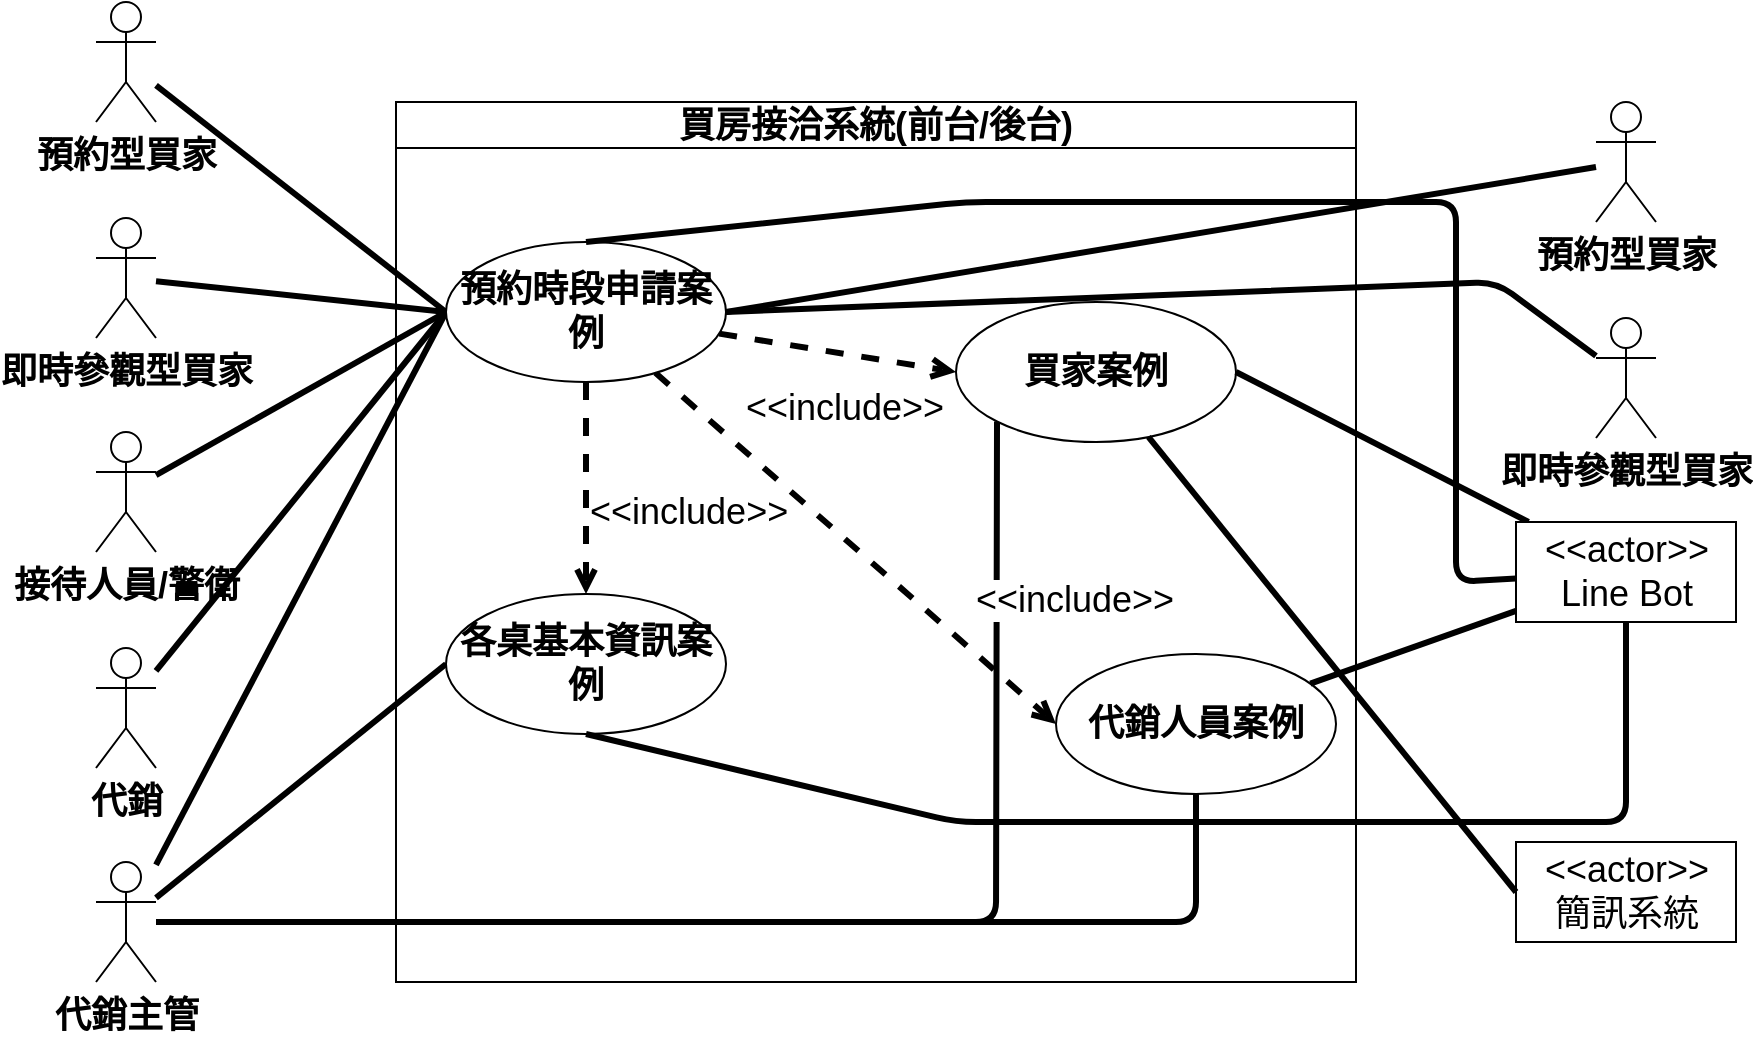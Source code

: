 <mxfile>
    <diagram id="ASTWp4ZXTidoFe2xOwB_" name="1b">
        <mxGraphModel dx="1007" dy="688" grid="1" gridSize="10" guides="1" tooltips="1" connect="1" arrows="1" fold="1" page="1" pageScale="1" pageWidth="1169" pageHeight="827" math="0" shadow="0">
            <root>
                <mxCell id="0"/>
                <mxCell id="1" parent="0"/>
                <mxCell id="R66rDqUyfR669g0r_bH6-25" style="edgeStyle=none;html=1;entryX=0;entryY=1;entryDx=0;entryDy=0;strokeWidth=3;fontSize=18;endArrow=none;endFill=0;" parent="1" source="R66rDqUyfR669g0r_bH6-11" target="R66rDqUyfR669g0r_bH6-1" edge="1">
                    <mxGeometry relative="1" as="geometry">
                        <Array as="points">
                            <mxPoint x="510" y="500"/>
                        </Array>
                    </mxGeometry>
                </mxCell>
                <mxCell id="R66rDqUyfR669g0r_bH6-16" style="edgeStyle=none;html=1;entryX=0;entryY=0.5;entryDx=0;entryDy=0;fontSize=18;endArrow=none;endFill=0;strokeWidth=3;" parent="1" source="R66rDqUyfR669g0r_bH6-7" target="R66rDqUyfR669g0r_bH6-14" edge="1">
                    <mxGeometry relative="1" as="geometry"/>
                </mxCell>
                <mxCell id="R66rDqUyfR669g0r_bH6-7" value="預約型買家" style="shape=umlActor;verticalLabelPosition=bottom;verticalAlign=top;html=1;fontSize=18;flipV=0;fontStyle=1" parent="1" vertex="1">
                    <mxGeometry x="60" y="40" width="30" height="60" as="geometry"/>
                </mxCell>
                <mxCell id="R66rDqUyfR669g0r_bH6-18" style="edgeStyle=none;html=1;entryX=0;entryY=0.5;entryDx=0;entryDy=0;strokeWidth=3;fontSize=18;endArrow=none;endFill=0;" parent="1" source="R66rDqUyfR669g0r_bH6-8" target="R66rDqUyfR669g0r_bH6-14" edge="1">
                    <mxGeometry relative="1" as="geometry"/>
                </mxCell>
                <mxCell id="R66rDqUyfR669g0r_bH6-8" value="即時參觀型買家&lt;br&gt;" style="shape=umlActor;verticalLabelPosition=bottom;verticalAlign=top;html=1;fontSize=18;flipV=0;fontStyle=1" parent="1" vertex="1">
                    <mxGeometry x="60" y="148" width="30" height="60" as="geometry"/>
                </mxCell>
                <mxCell id="R66rDqUyfR669g0r_bH6-19" style="edgeStyle=none;html=1;entryX=0;entryY=0.5;entryDx=0;entryDy=0;strokeWidth=3;fontSize=18;endArrow=none;endFill=0;" parent="1" source="R66rDqUyfR669g0r_bH6-9" target="R66rDqUyfR669g0r_bH6-14" edge="1">
                    <mxGeometry relative="1" as="geometry"/>
                </mxCell>
                <mxCell id="R66rDqUyfR669g0r_bH6-9" value="接待人員/警衛" style="shape=umlActor;verticalLabelPosition=bottom;verticalAlign=top;html=1;fontSize=18;flipV=0;fontStyle=1" parent="1" vertex="1">
                    <mxGeometry x="60" y="255" width="30" height="60" as="geometry"/>
                </mxCell>
                <mxCell id="R66rDqUyfR669g0r_bH6-20" style="edgeStyle=none;html=1;entryX=0;entryY=0.5;entryDx=0;entryDy=0;strokeWidth=3;fontSize=18;endArrow=none;endFill=0;" parent="1" source="R66rDqUyfR669g0r_bH6-10" target="R66rDqUyfR669g0r_bH6-14" edge="1">
                    <mxGeometry relative="1" as="geometry"/>
                </mxCell>
                <mxCell id="R66rDqUyfR669g0r_bH6-10" value="代銷" style="shape=umlActor;verticalLabelPosition=bottom;verticalAlign=top;html=1;fontSize=18;flipV=0;fontStyle=1" parent="1" vertex="1">
                    <mxGeometry x="60" y="363" width="30" height="60" as="geometry"/>
                </mxCell>
                <mxCell id="R66rDqUyfR669g0r_bH6-21" style="edgeStyle=none;html=1;entryX=0;entryY=0.5;entryDx=0;entryDy=0;strokeWidth=3;fontSize=18;endArrow=none;endFill=0;" parent="1" source="R66rDqUyfR669g0r_bH6-11" target="R66rDqUyfR669g0r_bH6-14" edge="1">
                    <mxGeometry relative="1" as="geometry"/>
                </mxCell>
                <mxCell id="R66rDqUyfR669g0r_bH6-23" style="edgeStyle=none;html=1;entryX=0;entryY=0.5;entryDx=0;entryDy=0;strokeWidth=3;fontSize=18;endArrow=none;endFill=0;" parent="1" source="R66rDqUyfR669g0r_bH6-11" target="R66rDqUyfR669g0r_bH6-13" edge="1">
                    <mxGeometry relative="1" as="geometry"/>
                </mxCell>
                <mxCell id="R66rDqUyfR669g0r_bH6-24" style="edgeStyle=none;html=1;entryX=0.5;entryY=1;entryDx=0;entryDy=0;strokeWidth=3;fontSize=18;endArrow=none;endFill=0;" parent="1" source="R66rDqUyfR669g0r_bH6-11" target="R66rDqUyfR669g0r_bH6-3" edge="1">
                    <mxGeometry relative="1" as="geometry">
                        <Array as="points">
                            <mxPoint x="610" y="500"/>
                        </Array>
                    </mxGeometry>
                </mxCell>
                <mxCell id="R66rDqUyfR669g0r_bH6-11" value="代銷主管" style="shape=umlActor;verticalLabelPosition=bottom;verticalAlign=top;html=1;fontSize=18;flipV=0;fontStyle=1" parent="1" vertex="1">
                    <mxGeometry x="60" y="470" width="30" height="60" as="geometry"/>
                </mxCell>
                <mxCell id="R66rDqUyfR669g0r_bH6-12" value="買房接洽系統(前台/後台)" style="swimlane;whiteSpace=wrap;html=1;fontSize=18;" parent="1" vertex="1">
                    <mxGeometry x="210" y="90" width="480" height="440" as="geometry"/>
                </mxCell>
                <mxCell id="R66rDqUyfR669g0r_bH6-13" value="&lt;font style=&quot;font-size: 18px;&quot;&gt;&lt;b&gt;各桌基本資訊案例&lt;/b&gt;&lt;/font&gt;" style="ellipse;whiteSpace=wrap;html=1;" parent="R66rDqUyfR669g0r_bH6-12" vertex="1">
                    <mxGeometry x="25" y="246" width="140" height="70" as="geometry"/>
                </mxCell>
                <mxCell id="R66rDqUyfR669g0r_bH6-3" value="&lt;font style=&quot;font-size: 18px;&quot;&gt;&lt;b&gt;代銷人員案例&lt;/b&gt;&lt;/font&gt;" style="ellipse;whiteSpace=wrap;html=1;" parent="R66rDqUyfR669g0r_bH6-12" vertex="1">
                    <mxGeometry x="330" y="276" width="140" height="70" as="geometry"/>
                </mxCell>
                <mxCell id="R66rDqUyfR669g0r_bH6-1" value="&lt;font style=&quot;font-size: 18px;&quot;&gt;&lt;b&gt;買家案例&lt;/b&gt;&lt;/font&gt;" style="ellipse;whiteSpace=wrap;html=1;" parent="R66rDqUyfR669g0r_bH6-12" vertex="1">
                    <mxGeometry x="280" y="100" width="140" height="70" as="geometry"/>
                </mxCell>
                <mxCell id="R66rDqUyfR669g0r_bH6-32" style="edgeStyle=none;html=1;entryX=0.5;entryY=0;entryDx=0;entryDy=0;strokeWidth=3;fontSize=18;endArrow=open;endFill=0;dashed=1;" parent="R66rDqUyfR669g0r_bH6-12" source="R66rDqUyfR669g0r_bH6-14" target="R66rDqUyfR669g0r_bH6-13" edge="1">
                    <mxGeometry relative="1" as="geometry"/>
                </mxCell>
                <mxCell id="R66rDqUyfR669g0r_bH6-33" value="&amp;lt;&amp;lt;include&amp;gt;&amp;gt;" style="edgeLabel;html=1;align=left;verticalAlign=middle;resizable=0;points=[];fontSize=18;" parent="R66rDqUyfR669g0r_bH6-32" vertex="1" connectable="0">
                    <mxGeometry x="-0.442" y="-1" relative="1" as="geometry">
                        <mxPoint x="1" y="35" as="offset"/>
                    </mxGeometry>
                </mxCell>
                <mxCell id="R66rDqUyfR669g0r_bH6-34" style="edgeStyle=none;html=1;entryX=0;entryY=0.5;entryDx=0;entryDy=0;dashed=1;strokeWidth=3;fontSize=18;endArrow=open;endFill=0;verticalAlign=top;" parent="R66rDqUyfR669g0r_bH6-12" source="R66rDqUyfR669g0r_bH6-14" target="R66rDqUyfR669g0r_bH6-1" edge="1">
                    <mxGeometry relative="1" as="geometry"/>
                </mxCell>
                <mxCell id="R66rDqUyfR669g0r_bH6-35" value="&amp;lt;&amp;lt;include&amp;gt;&amp;gt;" style="edgeLabel;html=1;align=center;verticalAlign=top;resizable=0;points=[];fontSize=18;" parent="R66rDqUyfR669g0r_bH6-34" vertex="1" connectable="0">
                    <mxGeometry x="0.35" relative="1" as="geometry">
                        <mxPoint x="-18" y="7" as="offset"/>
                    </mxGeometry>
                </mxCell>
                <mxCell id="R66rDqUyfR669g0r_bH6-36" style="edgeStyle=none;html=1;entryX=0;entryY=0.5;entryDx=0;entryDy=0;dashed=1;strokeWidth=3;fontSize=18;endArrow=open;endFill=0;" parent="R66rDqUyfR669g0r_bH6-12" source="R66rDqUyfR669g0r_bH6-14" target="R66rDqUyfR669g0r_bH6-3" edge="1">
                    <mxGeometry relative="1" as="geometry"/>
                </mxCell>
                <mxCell id="R66rDqUyfR669g0r_bH6-37" value="&amp;lt;&amp;lt;include&amp;gt;&amp;gt;" style="edgeLabel;html=1;align=center;verticalAlign=middle;resizable=0;points=[];fontSize=18;" parent="R66rDqUyfR669g0r_bH6-36" vertex="1" connectable="0">
                    <mxGeometry x="0.627" y="-1" relative="1" as="geometry">
                        <mxPoint x="47" y="-30" as="offset"/>
                    </mxGeometry>
                </mxCell>
                <mxCell id="R66rDqUyfR669g0r_bH6-14" value="&lt;font style=&quot;font-size: 18px;&quot;&gt;&lt;b&gt;預約時段申請案例&lt;/b&gt;&lt;/font&gt;" style="ellipse;whiteSpace=wrap;html=1;" parent="R66rDqUyfR669g0r_bH6-12" vertex="1">
                    <mxGeometry x="25" y="70" width="140" height="70" as="geometry"/>
                </mxCell>
                <mxCell id="R66rDqUyfR669g0r_bH6-26" style="edgeStyle=none;html=1;entryX=1;entryY=0.5;entryDx=0;entryDy=0;strokeWidth=3;fontSize=18;endArrow=none;endFill=0;" parent="1" source="R66rDqUyfR669g0r_bH6-15" target="R66rDqUyfR669g0r_bH6-1" edge="1">
                    <mxGeometry relative="1" as="geometry"/>
                </mxCell>
                <mxCell id="R66rDqUyfR669g0r_bH6-38" style="edgeStyle=none;html=1;strokeWidth=3;fontSize=18;endArrow=none;endFill=0;" parent="1" source="R66rDqUyfR669g0r_bH6-15" target="R66rDqUyfR669g0r_bH6-3" edge="1">
                    <mxGeometry relative="1" as="geometry"/>
                </mxCell>
                <mxCell id="R66rDqUyfR669g0r_bH6-39" style="edgeStyle=none;html=1;entryX=0.5;entryY=1;entryDx=0;entryDy=0;strokeWidth=3;fontSize=18;endArrow=none;endFill=0;" parent="1" source="R66rDqUyfR669g0r_bH6-15" target="R66rDqUyfR669g0r_bH6-13" edge="1">
                    <mxGeometry relative="1" as="geometry">
                        <Array as="points">
                            <mxPoint x="825" y="450"/>
                            <mxPoint x="490" y="450"/>
                        </Array>
                    </mxGeometry>
                </mxCell>
                <mxCell id="R66rDqUyfR669g0r_bH6-40" style="edgeStyle=none;html=1;entryX=0.5;entryY=0;entryDx=0;entryDy=0;strokeWidth=3;fontSize=18;endArrow=none;endFill=0;" parent="1" source="R66rDqUyfR669g0r_bH6-15" target="R66rDqUyfR669g0r_bH6-14" edge="1">
                    <mxGeometry relative="1" as="geometry">
                        <Array as="points">
                            <mxPoint x="740" y="330"/>
                            <mxPoint x="740" y="140"/>
                            <mxPoint x="495" y="140"/>
                        </Array>
                    </mxGeometry>
                </mxCell>
                <mxCell id="R66rDqUyfR669g0r_bH6-15" value="&amp;lt;&amp;lt;actor&amp;gt;&amp;gt;&lt;br&gt;Line Bot" style="html=1;fontSize=18;" parent="1" vertex="1">
                    <mxGeometry x="770" y="300" width="110" height="50" as="geometry"/>
                </mxCell>
                <mxCell id="R66rDqUyfR669g0r_bH6-30" style="edgeStyle=none;html=1;entryX=1;entryY=0.5;entryDx=0;entryDy=0;strokeWidth=3;fontSize=18;endArrow=none;endFill=0;" parent="1" source="R66rDqUyfR669g0r_bH6-27" target="R66rDqUyfR669g0r_bH6-14" edge="1">
                    <mxGeometry relative="1" as="geometry"/>
                </mxCell>
                <mxCell id="R66rDqUyfR669g0r_bH6-27" value="預約型買家" style="shape=umlActor;verticalLabelPosition=bottom;verticalAlign=top;html=1;fontSize=18;flipV=0;fontStyle=1" parent="1" vertex="1">
                    <mxGeometry x="810" y="90" width="30" height="60" as="geometry"/>
                </mxCell>
                <mxCell id="R66rDqUyfR669g0r_bH6-31" style="edgeStyle=none;html=1;entryX=1;entryY=0.5;entryDx=0;entryDy=0;strokeWidth=3;fontSize=18;endArrow=none;endFill=0;" parent="1" source="R66rDqUyfR669g0r_bH6-28" target="R66rDqUyfR669g0r_bH6-14" edge="1">
                    <mxGeometry relative="1" as="geometry">
                        <Array as="points">
                            <mxPoint x="760" y="180"/>
                        </Array>
                    </mxGeometry>
                </mxCell>
                <mxCell id="R66rDqUyfR669g0r_bH6-28" value="即時參觀型買家&lt;br&gt;" style="shape=umlActor;verticalLabelPosition=bottom;verticalAlign=top;html=1;fontSize=18;flipV=0;fontStyle=1" parent="1" vertex="1">
                    <mxGeometry x="810" y="198" width="30" height="60" as="geometry"/>
                </mxCell>
                <mxCell id="2UTfT7bVcfi4K8Fa3xoa-1" value="&amp;lt;&amp;lt;actor&amp;gt;&amp;gt;&lt;br&gt;簡訊系統" style="html=1;fontSize=18;" vertex="1" parent="1">
                    <mxGeometry x="770" y="460" width="110" height="50" as="geometry"/>
                </mxCell>
                <mxCell id="2UTfT7bVcfi4K8Fa3xoa-2" style="edgeStyle=none;html=1;entryX=0;entryY=0.5;entryDx=0;entryDy=0;strokeWidth=3;fontSize=18;startArrow=none;startFill=0;endArrow=none;endFill=0;" edge="1" parent="1" source="R66rDqUyfR669g0r_bH6-1" target="2UTfT7bVcfi4K8Fa3xoa-1">
                    <mxGeometry relative="1" as="geometry"/>
                </mxCell>
            </root>
        </mxGraphModel>
    </diagram>
    <diagram id="YaGuhc5X2_iro5u3-gBy" name="1c">
        <mxGraphModel dx="1007" dy="688" grid="1" gridSize="10" guides="1" tooltips="1" connect="1" arrows="1" fold="1" page="1" pageScale="1" pageWidth="1169" pageHeight="827" math="0" shadow="0">
            <root>
                <mxCell id="0"/>
                <mxCell id="1" parent="0"/>
                <mxCell id="duOttw3eZM78fwS1EHmA-1" style="edgeStyle=none;html=1;entryX=0.5;entryY=0;entryDx=0;entryDy=0;strokeWidth=4;fontSize=18;startArrow=none;startFill=0;endArrow=openThin;endFill=0;" edge="1" parent="1" source="duOttw3eZM78fwS1EHmA-2" target="duOttw3eZM78fwS1EHmA-5">
                    <mxGeometry relative="1" as="geometry"/>
                </mxCell>
                <mxCell id="duOttw3eZM78fwS1EHmA-2" value="" style="ellipse;fillColor=strokeColor;" vertex="1" parent="1">
                    <mxGeometry x="215" y="20" width="30" height="30" as="geometry"/>
                </mxCell>
                <mxCell id="duOttw3eZM78fwS1EHmA-3" value="" style="ellipse;html=1;shape=endState;fillColor=strokeColor;" vertex="1" parent="1">
                    <mxGeometry x="215.5" y="504" width="30" height="30" as="geometry"/>
                </mxCell>
                <mxCell id="duOttw3eZM78fwS1EHmA-4" style="edgeStyle=none;html=1;fontSize=18;endArrow=openThin;endFill=0;strokeWidth=4;" edge="1" parent="1" source="duOttw3eZM78fwS1EHmA-5" target="duOttw3eZM78fwS1EHmA-14">
                    <mxGeometry relative="1" as="geometry"/>
                </mxCell>
                <mxCell id="duOttw3eZM78fwS1EHmA-5" value="&lt;font style=&quot;font-size: 18px;&quot;&gt;&lt;b&gt;打開申請頁&lt;/b&gt;&lt;/font&gt;" style="html=1;align=center;verticalAlign=middle;rounded=1;absoluteArcSize=1;arcSize=10;dashed=0;strokeWidth=2;perimeterSpacing=0;" vertex="1" parent="1">
                    <mxGeometry x="160" y="80" width="140" height="40" as="geometry"/>
                </mxCell>
                <mxCell id="duOttw3eZM78fwS1EHmA-6" value="&lt;font style=&quot;font-size: 18px;&quot;&gt;&lt;b&gt;連絡電話&lt;/b&gt;&lt;/font&gt;" style="html=1;align=center;verticalAlign=middle;rounded=1;absoluteArcSize=1;arcSize=10;dashed=0;strokeWidth=2;perimeterSpacing=0;" vertex="1" parent="1">
                    <mxGeometry x="30" y="260" width="140" height="40" as="geometry"/>
                </mxCell>
                <mxCell id="duOttw3eZM78fwS1EHmA-7" value="&lt;font style=&quot;font-size: 18px;&quot;&gt;&lt;b&gt;姓名&lt;/b&gt;&lt;/font&gt;" style="html=1;align=center;verticalAlign=middle;rounded=1;absoluteArcSize=1;arcSize=10;dashed=0;strokeWidth=2;perimeterSpacing=0;" vertex="1" parent="1">
                    <mxGeometry x="190" y="260" width="80" height="40" as="geometry"/>
                </mxCell>
                <mxCell id="duOttw3eZM78fwS1EHmA-8" value="&lt;span style=&quot;font-size: 18px;&quot;&gt;&lt;b&gt;email&lt;/b&gt;&lt;/span&gt;" style="html=1;align=center;verticalAlign=middle;rounded=1;absoluteArcSize=1;arcSize=10;dashed=0;strokeWidth=2;perimeterSpacing=0;" vertex="1" parent="1">
                    <mxGeometry x="299.5" y="260" width="140" height="40" as="geometry"/>
                </mxCell>
                <mxCell id="duOttw3eZM78fwS1EHmA-9" style="edgeStyle=none;html=1;entryX=0.5;entryY=0;entryDx=0;entryDy=0;strokeWidth=4;fontSize=18;startArrow=none;startFill=0;endArrow=openThin;endFill=0;" edge="1" parent="1" source="duOttw3eZM78fwS1EHmA-10" target="duOttw3eZM78fwS1EHmA-3">
                    <mxGeometry relative="1" as="geometry"/>
                </mxCell>
                <mxCell id="duOttw3eZM78fwS1EHmA-10" value="&lt;font style=&quot;font-size: 18px;&quot;&gt;&lt;b&gt;將資料送出&lt;/b&gt;&lt;/font&gt;" style="html=1;align=center;verticalAlign=middle;rounded=1;absoluteArcSize=1;arcSize=10;dashed=0;strokeWidth=2;perimeterSpacing=0;" vertex="1" parent="1">
                    <mxGeometry x="159.5" y="420" width="140" height="40" as="geometry"/>
                </mxCell>
                <mxCell id="duOttw3eZM78fwS1EHmA-11" style="edgeStyle=none;html=1;strokeWidth=4;fontSize=18;endArrow=openThin;endFill=0;" edge="1" parent="1" source="duOttw3eZM78fwS1EHmA-14" target="duOttw3eZM78fwS1EHmA-7">
                    <mxGeometry relative="1" as="geometry"/>
                </mxCell>
                <mxCell id="duOttw3eZM78fwS1EHmA-12" style="edgeStyle=none;html=1;entryX=0.5;entryY=0;entryDx=0;entryDy=0;strokeWidth=4;fontSize=18;endArrow=openThin;endFill=0;" edge="1" parent="1" source="duOttw3eZM78fwS1EHmA-14" target="duOttw3eZM78fwS1EHmA-6">
                    <mxGeometry relative="1" as="geometry">
                        <Array as="points">
                            <mxPoint x="230" y="230"/>
                            <mxPoint x="100" y="230"/>
                        </Array>
                    </mxGeometry>
                </mxCell>
                <mxCell id="duOttw3eZM78fwS1EHmA-13" style="edgeStyle=none;html=1;entryX=0.5;entryY=0;entryDx=0;entryDy=0;strokeWidth=4;fontSize=18;endArrow=openThin;endFill=0;exitX=0.236;exitY=0.516;exitDx=0;exitDy=0;exitPerimeter=0;" edge="1" parent="1" source="duOttw3eZM78fwS1EHmA-14" target="duOttw3eZM78fwS1EHmA-8">
                    <mxGeometry relative="1" as="geometry">
                        <Array as="points">
                            <mxPoint x="230" y="230"/>
                            <mxPoint x="370" y="230"/>
                        </Array>
                    </mxGeometry>
                </mxCell>
                <mxCell id="duOttw3eZM78fwS1EHmA-14" value="" style="html=1;points=[];perimeter=orthogonalPerimeter;fillColor=strokeColor;rounded=1;strokeWidth=2;fontSize=18;rotation=90;" vertex="1" parent="1">
                    <mxGeometry x="229" y="105" width="5" height="130" as="geometry"/>
                </mxCell>
                <mxCell id="duOttw3eZM78fwS1EHmA-15" style="edgeStyle=none;html=1;entryX=0.5;entryY=1;entryDx=0;entryDy=0;strokeWidth=4;fontSize=18;endArrow=none;endFill=0;startArrow=openThin;startFill=0;" edge="1" parent="1" source="duOttw3eZM78fwS1EHmA-19" target="duOttw3eZM78fwS1EHmA-7">
                    <mxGeometry relative="1" as="geometry"/>
                </mxCell>
                <mxCell id="duOttw3eZM78fwS1EHmA-16" style="edgeStyle=none;html=1;entryX=0.5;entryY=1;entryDx=0;entryDy=0;strokeWidth=4;fontSize=18;startArrow=openThin;startFill=0;endArrow=none;endFill=0;" edge="1" parent="1" source="duOttw3eZM78fwS1EHmA-19" target="duOttw3eZM78fwS1EHmA-8">
                    <mxGeometry relative="1" as="geometry">
                        <Array as="points">
                            <mxPoint x="230" y="330"/>
                            <mxPoint x="370" y="330"/>
                        </Array>
                    </mxGeometry>
                </mxCell>
                <mxCell id="duOttw3eZM78fwS1EHmA-17" style="edgeStyle=none;html=1;entryX=0.5;entryY=1;entryDx=0;entryDy=0;strokeWidth=4;fontSize=18;startArrow=openThin;startFill=0;endArrow=none;endFill=0;" edge="1" parent="1" source="duOttw3eZM78fwS1EHmA-19" target="duOttw3eZM78fwS1EHmA-6">
                    <mxGeometry relative="1" as="geometry">
                        <Array as="points">
                            <mxPoint x="230" y="330"/>
                            <mxPoint x="100" y="330"/>
                        </Array>
                    </mxGeometry>
                </mxCell>
                <mxCell id="duOttw3eZM78fwS1EHmA-18" style="edgeStyle=none;html=1;strokeWidth=4;fontSize=18;startArrow=none;startFill=0;endArrow=openThin;endFill=0;" edge="1" parent="1" source="duOttw3eZM78fwS1EHmA-19" target="duOttw3eZM78fwS1EHmA-10">
                    <mxGeometry relative="1" as="geometry"/>
                </mxCell>
                <mxCell id="duOttw3eZM78fwS1EHmA-24" style="edgeStyle=none;html=1;entryX=0.5;entryY=1;entryDx=0;entryDy=0;strokeWidth=4;fontSize=18;startArrow=blockThin;startFill=1;endArrow=none;endFill=0;" edge="1" parent="1" source="duOttw3eZM78fwS1EHmA-19" target="duOttw3eZM78fwS1EHmA-20">
                    <mxGeometry relative="1" as="geometry">
                        <Array as="points">
                            <mxPoint x="230" y="330"/>
                            <mxPoint x="540" y="330"/>
                        </Array>
                    </mxGeometry>
                </mxCell>
                <mxCell id="duOttw3eZM78fwS1EHmA-19" value="" style="html=1;points=[];perimeter=orthogonalPerimeter;fillColor=strokeColor;rounded=1;strokeWidth=2;fontSize=18;rotation=90;" vertex="1" parent="1">
                    <mxGeometry x="227.5" y="306" width="5" height="130" as="geometry"/>
                </mxCell>
                <mxCell id="duOttw3eZM78fwS1EHmA-21" style="edgeStyle=none;html=1;entryX=1.021;entryY=0.526;entryDx=0;entryDy=0;entryPerimeter=0;strokeWidth=4;fontSize=18;startArrow=blockThin;startFill=1;endArrow=none;endFill=0;exitX=0.5;exitY=0;exitDx=0;exitDy=0;" edge="1" parent="1" source="duOttw3eZM78fwS1EHmA-20" target="duOttw3eZM78fwS1EHmA-14">
                    <mxGeometry relative="1" as="geometry">
                        <Array as="points">
                            <mxPoint x="540" y="230"/>
                            <mxPoint x="232" y="230"/>
                        </Array>
                    </mxGeometry>
                </mxCell>
                <mxCell id="duOttw3eZM78fwS1EHmA-20" value="&lt;span style=&quot;font-size: 18px;&quot;&gt;&lt;b&gt;預約日期與時段&lt;/b&gt;&lt;/span&gt;" style="html=1;align=center;verticalAlign=middle;rounded=1;absoluteArcSize=1;arcSize=10;dashed=0;strokeWidth=2;perimeterSpacing=0;" vertex="1" parent="1">
                    <mxGeometry x="470" y="260" width="140" height="40" as="geometry"/>
                </mxCell>
            </root>
        </mxGraphModel>
    </diagram>
    <diagram id="YNBZmlXG5lnyesX3e9GX" name="1d">
        <mxGraphModel dx="872" dy="688" grid="1" gridSize="10" guides="1" tooltips="1" connect="1" arrows="1" fold="1" page="1" pageScale="1" pageWidth="1169" pageHeight="827" math="0" shadow="0">
            <root>
                <mxCell id="0"/>
                <mxCell id="1" parent="0"/>
                <mxCell id="ivwsBvlBFXZtL3nu1trw-7" value="Person" style="swimlane;fontStyle=1;childLayout=stackLayout;horizontal=1;startSize=26;fillColor=none;horizontalStack=0;resizeParent=1;resizeParentMax=0;resizeLast=0;collapsible=1;marginBottom=0;fontSize=18;" parent="1" vertex="1">
                    <mxGeometry x="40" y="40" width="140" height="78" as="geometry"/>
                </mxCell>
                <mxCell id="ivwsBvlBFXZtL3nu1trw-8" value="# id" style="text;strokeColor=none;fillColor=none;align=left;verticalAlign=top;spacingLeft=4;spacingRight=4;overflow=hidden;rotatable=0;points=[[0,0.5],[1,0.5]];portConstraint=eastwest;fontSize=15;" parent="ivwsBvlBFXZtL3nu1trw-7" vertex="1">
                    <mxGeometry y="26" width="140" height="26" as="geometry"/>
                </mxCell>
                <mxCell id="ivwsBvlBFXZtL3nu1trw-9" value="# name" style="text;strokeColor=none;fillColor=none;align=left;verticalAlign=top;spacingLeft=4;spacingRight=4;overflow=hidden;rotatable=0;points=[[0,0.5],[1,0.5]];portConstraint=eastwest;fontSize=15;" parent="ivwsBvlBFXZtL3nu1trw-7" vertex="1">
                    <mxGeometry y="52" width="140" height="26" as="geometry"/>
                </mxCell>
                <mxCell id="ivwsBvlBFXZtL3nu1trw-17" style="edgeStyle=none;html=1;entryX=0.495;entryY=1.119;entryDx=0;entryDy=0;fontSize=18;strokeWidth=3;endArrow=block;endFill=0;entryPerimeter=0;" parent="1" source="ivwsBvlBFXZtL3nu1trw-11" target="ivwsBvlBFXZtL3nu1trw-15" edge="1">
                    <mxGeometry relative="1" as="geometry">
                        <Array as="points"/>
                    </mxGeometry>
                </mxCell>
                <mxCell id="ivwsBvlBFXZtL3nu1trw-42" style="edgeStyle=none;html=1;strokeWidth=3;fontSize=18;endArrow=none;endFill=0;entryX=0;entryY=0.5;entryDx=0;entryDy=0;" parent="1" source="ivwsBvlBFXZtL3nu1trw-11" target="CJj9vsKW6NzrFs56iuhY-1" edge="1">
                    <mxGeometry relative="1" as="geometry">
                        <Array as="points">
                            <mxPoint x="250" y="300"/>
                        </Array>
                        <mxPoint x="310" y="350" as="targetPoint"/>
                    </mxGeometry>
                </mxCell>
                <mxCell id="ivwsBvlBFXZtL3nu1trw-46" value="1" style="edgeLabel;html=1;align=center;verticalAlign=top;resizable=0;points=[];fontSize=18;" parent="ivwsBvlBFXZtL3nu1trw-42" vertex="1" connectable="0">
                    <mxGeometry x="-0.846" relative="1" as="geometry">
                        <mxPoint as="offset"/>
                    </mxGeometry>
                </mxCell>
                <mxCell id="ivwsBvlBFXZtL3nu1trw-47" value="1..*" style="edgeLabel;html=1;align=left;verticalAlign=top;resizable=0;points=[];fontSize=18;" parent="ivwsBvlBFXZtL3nu1trw-42" vertex="1" connectable="0">
                    <mxGeometry x="0.85" relative="1" as="geometry">
                        <mxPoint x="-22" y="20" as="offset"/>
                    </mxGeometry>
                </mxCell>
                <mxCell id="ivwsBvlBFXZtL3nu1trw-64" value="access" style="edgeLabel;html=1;align=center;verticalAlign=middle;resizable=0;points=[];fontSize=18;" parent="ivwsBvlBFXZtL3nu1trw-42" vertex="1" connectable="0">
                    <mxGeometry x="-0.1" y="1" relative="1" as="geometry">
                        <mxPoint x="-22" y="-19" as="offset"/>
                    </mxGeometry>
                </mxCell>
                <mxCell id="ivwsBvlBFXZtL3nu1trw-43" style="edgeStyle=none;html=1;entryX=0.5;entryY=0;entryDx=0;entryDy=0;strokeWidth=3;fontSize=18;endArrow=none;endFill=0;" parent="1" source="ivwsBvlBFXZtL3nu1trw-11" target="ivwsBvlBFXZtL3nu1trw-19" edge="1">
                    <mxGeometry relative="1" as="geometry">
                        <Array as="points">
                            <mxPoint x="110" y="620"/>
                            <mxPoint x="770" y="620"/>
                            <mxPoint x="770" y="100"/>
                            <mxPoint x="650" y="100"/>
                        </Array>
                    </mxGeometry>
                </mxCell>
                <mxCell id="ivwsBvlBFXZtL3nu1trw-56" value="1" style="edgeLabel;html=1;align=right;verticalAlign=middle;resizable=0;points=[];fontSize=18;" parent="ivwsBvlBFXZtL3nu1trw-43" vertex="1" connectable="0">
                    <mxGeometry x="-0.972" y="-1" relative="1" as="geometry">
                        <mxPoint x="-4" as="offset"/>
                    </mxGeometry>
                </mxCell>
                <mxCell id="ivwsBvlBFXZtL3nu1trw-57" value="1..*" style="edgeLabel;html=1;align=right;verticalAlign=middle;resizable=0;points=[];fontSize=18;" parent="ivwsBvlBFXZtL3nu1trw-43" vertex="1" connectable="0">
                    <mxGeometry x="0.95" y="-2" relative="1" as="geometry">
                        <mxPoint as="offset"/>
                    </mxGeometry>
                </mxCell>
                <mxCell id="ivwsBvlBFXZtL3nu1trw-61" value="access" style="edgeLabel;html=1;align=center;verticalAlign=middle;resizable=0;points=[];fontSize=18;" parent="ivwsBvlBFXZtL3nu1trw-43" vertex="1" connectable="0">
                    <mxGeometry x="-0.779" y="-4" relative="1" as="geometry">
                        <mxPoint x="-36" as="offset"/>
                    </mxGeometry>
                </mxCell>
                <mxCell id="ivwsBvlBFXZtL3nu1trw-11" value="Managers" style="swimlane;fontStyle=1;childLayout=stackLayout;horizontal=1;startSize=26;fillColor=none;horizontalStack=0;resizeParent=1;resizeParentMax=0;resizeLast=0;collapsible=1;marginBottom=0;fontSize=18;" parent="1" vertex="1">
                    <mxGeometry x="40" y="270" width="140" height="52" as="geometry"/>
                </mxCell>
                <mxCell id="ivwsBvlBFXZtL3nu1trw-12" value="# level" style="text;strokeColor=none;fillColor=none;align=left;verticalAlign=top;spacingLeft=4;spacingRight=4;overflow=hidden;rotatable=0;points=[[0,0.5],[1,0.5]];portConstraint=eastwest;fontSize=15;" parent="ivwsBvlBFXZtL3nu1trw-11" vertex="1">
                    <mxGeometry y="26" width="140" height="26" as="geometry"/>
                </mxCell>
                <mxCell id="ivwsBvlBFXZtL3nu1trw-18" style="edgeStyle=none;html=1;strokeWidth=3;fontSize=18;endArrow=block;endFill=0;exitX=0.5;exitY=0;exitDx=0;exitDy=0;" parent="1" source="ivwsBvlBFXZtL3nu1trw-14" target="ivwsBvlBFXZtL3nu1trw-9" edge="1">
                    <mxGeometry relative="1" as="geometry">
                        <Array as="points"/>
                    </mxGeometry>
                </mxCell>
                <mxCell id="ivwsBvlBFXZtL3nu1trw-58" style="edgeStyle=none;html=1;entryX=0;entryY=0.25;entryDx=0;entryDy=0;strokeWidth=3;fontSize=18;endArrow=none;endFill=0;" parent="1" source="ivwsBvlBFXZtL3nu1trw-14" target="ivwsBvlBFXZtL3nu1trw-19" edge="1">
                    <mxGeometry relative="1" as="geometry">
                        <Array as="points">
                            <mxPoint x="250" y="120"/>
                            <mxPoint x="540" y="120"/>
                            <mxPoint x="540" y="176"/>
                        </Array>
                    </mxGeometry>
                </mxCell>
                <mxCell id="ivwsBvlBFXZtL3nu1trw-59" value="1" style="edgeLabel;html=1;align=center;verticalAlign=middle;resizable=0;points=[];fontSize=18;" parent="ivwsBvlBFXZtL3nu1trw-58" vertex="1" connectable="0">
                    <mxGeometry x="-0.93" y="3" relative="1" as="geometry">
                        <mxPoint y="-12" as="offset"/>
                    </mxGeometry>
                </mxCell>
                <mxCell id="ivwsBvlBFXZtL3nu1trw-60" value="1..*" style="edgeLabel;html=1;align=center;verticalAlign=middle;resizable=0;points=[];fontSize=18;" parent="ivwsBvlBFXZtL3nu1trw-58" vertex="1" connectable="0">
                    <mxGeometry x="0.882" y="1" relative="1" as="geometry">
                        <mxPoint x="9" y="-15" as="offset"/>
                    </mxGeometry>
                </mxCell>
                <mxCell id="ivwsBvlBFXZtL3nu1trw-62" value="access" style="edgeLabel;html=1;align=center;verticalAlign=middle;resizable=0;points=[];fontSize=18;" parent="ivwsBvlBFXZtL3nu1trw-58" vertex="1" connectable="0">
                    <mxGeometry x="-0.442" y="1" relative="1" as="geometry">
                        <mxPoint x="12" y="-19" as="offset"/>
                    </mxGeometry>
                </mxCell>
                <mxCell id="ivwsBvlBFXZtL3nu1trw-14" value="Sales" style="swimlane;fontStyle=1;childLayout=stackLayout;horizontal=1;startSize=26;fillColor=none;horizontalStack=0;resizeParent=1;resizeParentMax=0;resizeLast=0;collapsible=1;marginBottom=0;fontSize=18;" parent="1" vertex="1">
                    <mxGeometry x="40" y="162" width="140" height="52" as="geometry"/>
                </mxCell>
                <mxCell id="ivwsBvlBFXZtL3nu1trw-15" value="# title" style="text;strokeColor=none;fillColor=none;align=left;verticalAlign=top;spacingLeft=4;spacingRight=4;overflow=hidden;rotatable=0;points=[[0,0.5],[1,0.5]];portConstraint=eastwest;fontSize=15;" parent="ivwsBvlBFXZtL3nu1trw-14" vertex="1">
                    <mxGeometry y="26" width="140" height="26" as="geometry"/>
                </mxCell>
                <mxCell id="ivwsBvlBFXZtL3nu1trw-19" value="Customers" style="swimlane;fontStyle=1;childLayout=stackLayout;horizontal=1;startSize=26;fillColor=none;horizontalStack=0;resizeParent=1;resizeParentMax=0;resizeLast=0;collapsible=1;marginBottom=0;fontSize=18;" parent="1" vertex="1">
                    <mxGeometry x="580" y="150" width="140" height="104" as="geometry"/>
                </mxCell>
                <mxCell id="ivwsBvlBFXZtL3nu1trw-20" value="# phoneNumber" style="text;strokeColor=none;fillColor=none;align=left;verticalAlign=top;spacingLeft=4;spacingRight=4;overflow=hidden;rotatable=0;points=[[0,0.5],[1,0.5]];portConstraint=eastwest;fontSize=15;" parent="ivwsBvlBFXZtL3nu1trw-19" vertex="1">
                    <mxGeometry y="26" width="140" height="26" as="geometry"/>
                </mxCell>
                <mxCell id="ivwsBvlBFXZtL3nu1trw-21" value="# name" style="text;strokeColor=none;fillColor=none;align=left;verticalAlign=top;spacingLeft=4;spacingRight=4;overflow=hidden;rotatable=0;points=[[0,0.5],[1,0.5]];portConstraint=eastwest;fontSize=15;" parent="ivwsBvlBFXZtL3nu1trw-19" vertex="1">
                    <mxGeometry y="52" width="140" height="26" as="geometry"/>
                </mxCell>
                <mxCell id="ivwsBvlBFXZtL3nu1trw-22" value="# email" style="text;strokeColor=none;fillColor=none;align=left;verticalAlign=top;spacingLeft=4;spacingRight=4;overflow=hidden;rotatable=0;points=[[0,0.5],[1,0.5]];portConstraint=eastwest;fontSize=15;" parent="ivwsBvlBFXZtL3nu1trw-19" vertex="1">
                    <mxGeometry y="78" width="140" height="26" as="geometry"/>
                </mxCell>
                <mxCell id="ivwsBvlBFXZtL3nu1trw-27" style="edgeStyle=none;html=1;strokeWidth=3;fontSize=18;endArrow=none;endFill=0;exitX=1;exitY=0.5;exitDx=0;exitDy=0;" parent="1" source="ivwsBvlBFXZtL3nu1trw-24" target="ivwsBvlBFXZtL3nu1trw-19" edge="1">
                    <mxGeometry relative="1" as="geometry"/>
                </mxCell>
                <mxCell id="ivwsBvlBFXZtL3nu1trw-54" value="1" style="edgeLabel;html=1;align=center;verticalAlign=top;resizable=0;points=[];fontSize=18;" parent="ivwsBvlBFXZtL3nu1trw-27" vertex="1" connectable="0">
                    <mxGeometry x="0.809" y="2" relative="1" as="geometry">
                        <mxPoint as="offset"/>
                    </mxGeometry>
                </mxCell>
                <mxCell id="ivwsBvlBFXZtL3nu1trw-55" value="1..*" style="edgeLabel;html=1;align=center;verticalAlign=top;resizable=0;points=[];fontSize=18;" parent="ivwsBvlBFXZtL3nu1trw-27" vertex="1" connectable="0">
                    <mxGeometry x="-0.834" y="1" relative="1" as="geometry">
                        <mxPoint as="offset"/>
                    </mxGeometry>
                </mxCell>
                <mxCell id="ivwsBvlBFXZtL3nu1trw-68" value="register" style="edgeLabel;html=1;align=center;verticalAlign=middle;resizable=0;points=[];fontSize=18;" parent="ivwsBvlBFXZtL3nu1trw-27" vertex="1" connectable="0">
                    <mxGeometry x="-0.203" relative="1" as="geometry">
                        <mxPoint x="10" y="-21" as="offset"/>
                    </mxGeometry>
                </mxCell>
                <mxCell id="ivwsBvlBFXZtL3nu1trw-38" style="edgeStyle=none;html=1;entryX=0.5;entryY=0;entryDx=0;entryDy=0;strokeWidth=3;fontSize=18;endArrow=none;endFill=0;" parent="1" source="ivwsBvlBFXZtL3nu1trw-23" target="ivwsBvlBFXZtL3nu1trw-35" edge="1">
                    <mxGeometry relative="1" as="geometry"/>
                </mxCell>
                <mxCell id="ivwsBvlBFXZtL3nu1trw-48" value="1" style="edgeLabel;html=1;align=left;verticalAlign=middle;resizable=0;points=[];fontSize=18;" parent="ivwsBvlBFXZtL3nu1trw-38" vertex="1" connectable="0">
                    <mxGeometry x="-0.715" relative="1" as="geometry">
                        <mxPoint as="offset"/>
                    </mxGeometry>
                </mxCell>
                <mxCell id="ivwsBvlBFXZtL3nu1trw-49" value="1" style="edgeLabel;html=1;align=left;verticalAlign=middle;resizable=0;points=[];fontSize=18;" parent="ivwsBvlBFXZtL3nu1trw-38" vertex="1" connectable="0">
                    <mxGeometry x="0.65" relative="1" as="geometry">
                        <mxPoint as="offset"/>
                    </mxGeometry>
                </mxCell>
                <mxCell id="ivwsBvlBFXZtL3nu1trw-65" value="contain" style="edgeLabel;html=1;align=center;verticalAlign=middle;resizable=0;points=[];fontSize=18;" parent="ivwsBvlBFXZtL3nu1trw-38" vertex="1" connectable="0">
                    <mxGeometry x="-0.394" y="-3" relative="1" as="geometry">
                        <mxPoint x="43" y="15" as="offset"/>
                    </mxGeometry>
                </mxCell>
                <mxCell id="ivwsBvlBFXZtL3nu1trw-23" value="Orders" style="swimlane;fontStyle=1;childLayout=stackLayout;horizontal=1;startSize=26;fillColor=none;horizontalStack=0;resizeParent=1;resizeParentMax=0;resizeLast=0;collapsible=1;marginBottom=0;fontSize=18;" parent="1" vertex="1">
                    <mxGeometry x="300" y="162" width="140" height="130" as="geometry"/>
                </mxCell>
                <mxCell id="ivwsBvlBFXZtL3nu1trw-24" value="# id" style="text;strokeColor=none;fillColor=none;align=left;verticalAlign=top;spacingLeft=4;spacingRight=4;overflow=hidden;rotatable=0;points=[[0,0.5],[1,0.5]];portConstraint=eastwest;fontSize=15;" parent="ivwsBvlBFXZtL3nu1trw-23" vertex="1">
                    <mxGeometry y="26" width="140" height="26" as="geometry"/>
                </mxCell>
                <mxCell id="ivwsBvlBFXZtL3nu1trw-25" value="# date" style="text;strokeColor=none;fillColor=none;align=left;verticalAlign=top;spacingLeft=4;spacingRight=4;overflow=hidden;rotatable=0;points=[[0,0.5],[1,0.5]];portConstraint=eastwest;fontSize=15;" parent="ivwsBvlBFXZtL3nu1trw-23" vertex="1">
                    <mxGeometry y="52" width="140" height="26" as="geometry"/>
                </mxCell>
                <mxCell id="CJj9vsKW6NzrFs56iuhY-1" value="# category" style="text;strokeColor=none;fillColor=none;align=left;verticalAlign=top;spacingLeft=4;spacingRight=4;overflow=hidden;rotatable=0;points=[[0,0.5],[1,0.5]];portConstraint=eastwest;fontSize=15;" vertex="1" parent="ivwsBvlBFXZtL3nu1trw-23">
                    <mxGeometry y="78" width="140" height="26" as="geometry"/>
                </mxCell>
                <mxCell id="CJj9vsKW6NzrFs56iuhY-2" value="# status" style="text;strokeColor=none;fillColor=none;align=left;verticalAlign=top;spacingLeft=4;spacingRight=4;overflow=hidden;rotatable=0;points=[[0,0.5],[1,0.5]];portConstraint=eastwest;fontSize=15;" vertex="1" parent="ivwsBvlBFXZtL3nu1trw-23">
                    <mxGeometry y="104" width="140" height="26" as="geometry"/>
                </mxCell>
                <mxCell id="ivwsBvlBFXZtL3nu1trw-28" value="Tables" style="swimlane;fontStyle=1;childLayout=stackLayout;horizontal=1;startSize=26;fillColor=none;horizontalStack=0;resizeParent=1;resizeParentMax=0;resizeLast=0;collapsible=1;marginBottom=0;fontSize=18;" parent="1" vertex="1">
                    <mxGeometry x="590" y="386" width="140" height="52" as="geometry"/>
                </mxCell>
                <mxCell id="ivwsBvlBFXZtL3nu1trw-29" value="# number" style="text;strokeColor=none;fillColor=none;align=left;verticalAlign=top;spacingLeft=4;spacingRight=4;overflow=hidden;rotatable=0;points=[[0,0.5],[1,0.5]];portConstraint=eastwest;fontSize=15;" parent="ivwsBvlBFXZtL3nu1trw-28" vertex="1">
                    <mxGeometry y="26" width="140" height="26" as="geometry"/>
                </mxCell>
                <mxCell id="ivwsBvlBFXZtL3nu1trw-32" value="Periods" style="swimlane;fontStyle=1;childLayout=stackLayout;horizontal=1;startSize=26;fillColor=none;horizontalStack=0;resizeParent=1;resizeParentMax=0;resizeLast=0;collapsible=1;marginBottom=0;fontSize=18;" parent="1" vertex="1">
                    <mxGeometry x="300" y="511" width="140" height="78" as="geometry"/>
                </mxCell>
                <mxCell id="ivwsBvlBFXZtL3nu1trw-33" value="# id" style="text;strokeColor=none;fillColor=none;align=left;verticalAlign=top;spacingLeft=4;spacingRight=4;overflow=hidden;rotatable=0;points=[[0,0.5],[1,0.5]];portConstraint=eastwest;fontSize=15;" parent="ivwsBvlBFXZtL3nu1trw-32" vertex="1">
                    <mxGeometry y="26" width="140" height="26" as="geometry"/>
                </mxCell>
                <mxCell id="ivwsBvlBFXZtL3nu1trw-34" value="# date" style="text;strokeColor=none;fillColor=none;align=left;verticalAlign=top;spacingLeft=4;spacingRight=4;overflow=hidden;rotatable=0;points=[[0,0.5],[1,0.5]];portConstraint=eastwest;fontSize=15;" parent="ivwsBvlBFXZtL3nu1trw-32" vertex="1">
                    <mxGeometry y="52" width="140" height="26" as="geometry"/>
                </mxCell>
                <mxCell id="ivwsBvlBFXZtL3nu1trw-39" style="edgeStyle=none;html=1;entryX=0.5;entryY=0;entryDx=0;entryDy=0;strokeWidth=3;fontSize=18;endArrow=none;endFill=0;" parent="1" source="ivwsBvlBFXZtL3nu1trw-35" target="ivwsBvlBFXZtL3nu1trw-32" edge="1">
                    <mxGeometry relative="1" as="geometry"/>
                </mxCell>
                <mxCell id="ivwsBvlBFXZtL3nu1trw-52" value="1" style="edgeLabel;html=1;align=left;verticalAlign=middle;resizable=0;points=[];fontSize=18;" parent="ivwsBvlBFXZtL3nu1trw-39" vertex="1" connectable="0">
                    <mxGeometry x="-0.749" y="-1" relative="1" as="geometry">
                        <mxPoint as="offset"/>
                    </mxGeometry>
                </mxCell>
                <mxCell id="ivwsBvlBFXZtL3nu1trw-53" value="1" style="edgeLabel;html=1;align=left;verticalAlign=middle;resizable=0;points=[];fontSize=18;" parent="ivwsBvlBFXZtL3nu1trw-39" vertex="1" connectable="0">
                    <mxGeometry x="0.615" y="-1" relative="1" as="geometry">
                        <mxPoint as="offset"/>
                    </mxGeometry>
                </mxCell>
                <mxCell id="ivwsBvlBFXZtL3nu1trw-66" value="occupy" style="edgeLabel;html=1;align=center;verticalAlign=middle;resizable=0;points=[];fontSize=18;" parent="ivwsBvlBFXZtL3nu1trw-39" vertex="1" connectable="0">
                    <mxGeometry x="-0.424" relative="1" as="geometry">
                        <mxPoint x="50" y="5" as="offset"/>
                    </mxGeometry>
                </mxCell>
                <mxCell id="ivwsBvlBFXZtL3nu1trw-40" style="edgeStyle=none;html=1;strokeWidth=3;fontSize=18;endArrow=none;endFill=0;" parent="1" source="ivwsBvlBFXZtL3nu1trw-35" edge="1">
                    <mxGeometry relative="1" as="geometry">
                        <mxPoint x="590" y="413.241" as="targetPoint"/>
                    </mxGeometry>
                </mxCell>
                <mxCell id="ivwsBvlBFXZtL3nu1trw-50" value="1" style="edgeLabel;html=1;align=center;verticalAlign=top;resizable=0;points=[];fontSize=18;" parent="ivwsBvlBFXZtL3nu1trw-40" vertex="1" connectable="0">
                    <mxGeometry x="-0.819" y="3" relative="1" as="geometry">
                        <mxPoint as="offset"/>
                    </mxGeometry>
                </mxCell>
                <mxCell id="ivwsBvlBFXZtL3nu1trw-51" value="1" style="edgeLabel;html=1;align=center;verticalAlign=top;resizable=0;points=[];fontSize=18;" parent="ivwsBvlBFXZtL3nu1trw-40" vertex="1" connectable="0">
                    <mxGeometry x="0.737" y="1" relative="1" as="geometry">
                        <mxPoint as="offset"/>
                    </mxGeometry>
                </mxCell>
                <mxCell id="ivwsBvlBFXZtL3nu1trw-67" value="occupy" style="edgeLabel;html=1;align=center;verticalAlign=middle;resizable=0;points=[];fontSize=18;" parent="ivwsBvlBFXZtL3nu1trw-40" vertex="1" connectable="0">
                    <mxGeometry x="-0.223" y="1" relative="1" as="geometry">
                        <mxPoint x="11" y="-22" as="offset"/>
                    </mxGeometry>
                </mxCell>
                <mxCell id="ivwsBvlBFXZtL3nu1trw-35" value="Details" style="swimlane;fontStyle=1;childLayout=stackLayout;horizontal=1;startSize=26;fillColor=none;horizontalStack=0;resizeParent=1;resizeParentMax=0;resizeLast=0;collapsible=1;marginBottom=0;fontSize=18;" parent="1" vertex="1" collapsed="1">
                    <mxGeometry x="315" y="394" width="110" height="40" as="geometry">
                        <mxRectangle x="540" y="300" width="140" height="52" as="alternateBounds"/>
                    </mxGeometry>
                </mxCell>
                <mxCell id="ivwsBvlBFXZtL3nu1trw-41" style="edgeStyle=none;html=1;strokeWidth=3;fontSize=18;endArrow=none;endFill=0;entryX=0;entryY=0.5;entryDx=0;entryDy=0;" parent="1" source="ivwsBvlBFXZtL3nu1trw-15" target="ivwsBvlBFXZtL3nu1trw-24" edge="1">
                    <mxGeometry relative="1" as="geometry"/>
                </mxCell>
                <mxCell id="ivwsBvlBFXZtL3nu1trw-44" value="1" style="edgeLabel;html=1;align=center;verticalAlign=top;resizable=0;points=[];fontSize=18;" parent="ivwsBvlBFXZtL3nu1trw-41" vertex="1" connectable="0">
                    <mxGeometry x="-0.834" y="1" relative="1" as="geometry">
                        <mxPoint as="offset"/>
                    </mxGeometry>
                </mxCell>
                <mxCell id="ivwsBvlBFXZtL3nu1trw-45" value="0..*" style="edgeLabel;html=1;align=center;verticalAlign=top;resizable=0;points=[];fontSize=18;" parent="ivwsBvlBFXZtL3nu1trw-41" vertex="1" connectable="0">
                    <mxGeometry x="0.708" y="1" relative="1" as="geometry">
                        <mxPoint as="offset"/>
                    </mxGeometry>
                </mxCell>
                <mxCell id="ivwsBvlBFXZtL3nu1trw-63" value="access" style="edgeLabel;html=1;align=center;verticalAlign=middle;resizable=0;points=[];fontSize=18;" parent="ivwsBvlBFXZtL3nu1trw-41" vertex="1" connectable="0">
                    <mxGeometry x="-0.306" y="2" relative="1" as="geometry">
                        <mxPoint x="18" y="-19" as="offset"/>
                    </mxGeometry>
                </mxCell>
                <mxCell id="ivwsBvlBFXZtL3nu1trw-69" value="" style="triangle;whiteSpace=wrap;html=1;fontSize=18;" parent="1" vertex="1">
                    <mxGeometry x="515" y="80" width="20" height="26.67" as="geometry"/>
                </mxCell>
                <mxCell id="ivwsBvlBFXZtL3nu1trw-70" value="" style="triangle;whiteSpace=wrap;html=1;fontSize=18;rotation=0;" parent="1" vertex="1">
                    <mxGeometry x="260" y="240" width="20" height="26.67" as="geometry"/>
                </mxCell>
                <mxCell id="ivwsBvlBFXZtL3nu1trw-72" value="" style="triangle;whiteSpace=wrap;html=1;fontSize=18;rotation=0;" parent="1" vertex="1">
                    <mxGeometry x="550" y="381" width="20" height="26.67" as="geometry"/>
                </mxCell>
                <mxCell id="ivwsBvlBFXZtL3nu1trw-73" value="" style="triangle;whiteSpace=wrap;html=1;fontSize=18;rotation=90;" parent="1" vertex="1">
                    <mxGeometry x="400" y="479.33" width="20" height="26.67" as="geometry"/>
                </mxCell>
                <mxCell id="ivwsBvlBFXZtL3nu1trw-74" value="" style="triangle;whiteSpace=wrap;html=1;fontSize=18;rotation=-180;" parent="1" vertex="1">
                    <mxGeometry x="448" y="165" width="20" height="26.67" as="geometry"/>
                </mxCell>
                <mxCell id="ivwsBvlBFXZtL3nu1trw-75" value="" style="triangle;whiteSpace=wrap;html=1;fontSize=18;" parent="1" vertex="1">
                    <mxGeometry x="270" y="140" width="20" height="26.67" as="geometry"/>
                </mxCell>
                <mxCell id="ivwsBvlBFXZtL3nu1trw-76" value="" style="triangle;whiteSpace=wrap;html=1;fontSize=18;rotation=90;" parent="1" vertex="1">
                    <mxGeometry x="400" y="360.33" width="20" height="26.67" as="geometry"/>
                </mxCell>
                <mxCell id="CJj9vsKW6NzrFs56iuhY-5" value="" style="triangle;whiteSpace=wrap;html=1;fontSize=18;rotation=0;" vertex="1" parent="1">
                    <mxGeometry x="110" y="630" width="20" height="26.67" as="geometry"/>
                </mxCell>
            </root>
        </mxGraphModel>
    </diagram>
    <diagram id="AscKv5OJ8TlSJ3xA4gjY" name="2b">
        <mxGraphModel dx="1207" dy="444" grid="1" gridSize="10" guides="1" tooltips="1" connect="1" arrows="1" fold="1" page="1" pageScale="1" pageWidth="827" pageHeight="1169" math="0" shadow="0">
            <root>
                <mxCell id="0"/>
                <mxCell id="1" parent="0"/>
                <mxCell id="JCcPmYWOmD5JrleA-w_9-1" value="前台" style="swimlane;whiteSpace=wrap;html=1;" parent="1" vertex="1">
                    <mxGeometry x="110" y="100" width="220" height="200" as="geometry"/>
                </mxCell>
                <mxCell id="JCcPmYWOmD5JrleA-w_9-2" value="申請案例" style="ellipse;whiteSpace=wrap;html=1;" parent="JCcPmYWOmD5JrleA-w_9-1" vertex="1">
                    <mxGeometry x="50" y="70" width="120" height="60" as="geometry"/>
                </mxCell>
                <mxCell id="JCcPmYWOmD5JrleA-w_9-3" value="後台" style="swimlane;whiteSpace=wrap;html=1;" parent="1" vertex="1">
                    <mxGeometry x="110" y="350" width="220" height="170" as="geometry"/>
                </mxCell>
                <mxCell id="JCcPmYWOmD5JrleA-w_9-4" value="申請案例" style="ellipse;whiteSpace=wrap;html=1;" parent="JCcPmYWOmD5JrleA-w_9-3" vertex="1">
                    <mxGeometry x="50" y="70" width="120" height="60" as="geometry"/>
                </mxCell>
                <mxCell id="JCcPmYWOmD5JrleA-w_9-5" style="edgeStyle=none;html=1;endArrow=none;endFill=0;" parent="1" source="JCcPmYWOmD5JrleA-w_9-6" target="JCcPmYWOmD5JrleA-w_9-2" edge="1">
                    <mxGeometry relative="1" as="geometry"/>
                </mxCell>
                <mxCell id="JCcPmYWOmD5JrleA-w_9-6" value="申請人" style="shape=umlActor;verticalLabelPosition=bottom;verticalAlign=top;html=1;outlineConnect=0;" parent="1" vertex="1">
                    <mxGeometry x="40" y="169" width="30" height="60" as="geometry"/>
                </mxCell>
                <mxCell id="JCcPmYWOmD5JrleA-w_9-7" style="edgeStyle=none;html=1;entryX=0;entryY=0.5;entryDx=0;entryDy=0;endArrow=none;endFill=0;" parent="1" source="JCcPmYWOmD5JrleA-w_9-8" target="JCcPmYWOmD5JrleA-w_9-4" edge="1">
                    <mxGeometry relative="1" as="geometry"/>
                </mxCell>
                <mxCell id="JCcPmYWOmD5JrleA-w_9-8" value="申請人" style="shape=umlActor;verticalLabelPosition=bottom;verticalAlign=top;html=1;outlineConnect=0;" parent="1" vertex="1">
                    <mxGeometry x="50" y="420" width="30" height="60" as="geometry"/>
                </mxCell>
                <mxCell id="JCcPmYWOmD5JrleA-w_9-9" style="edgeStyle=none;html=1;entryX=1;entryY=0.5;entryDx=0;entryDy=0;endArrow=none;endFill=0;" parent="1" source="JCcPmYWOmD5JrleA-w_9-10" target="JCcPmYWOmD5JrleA-w_9-4" edge="1">
                    <mxGeometry relative="1" as="geometry"/>
                </mxCell>
                <mxCell id="JCcPmYWOmD5JrleA-w_9-10" value="&amp;lt;&amp;lt;actor&amp;gt;&amp;gt;&lt;br&gt;戶政事務所系統" style="rounded=0;whiteSpace=wrap;html=1;" parent="1" vertex="1">
                    <mxGeometry x="360" y="300" width="120" height="60" as="geometry"/>
                </mxCell>
                <mxCell id="JCcPmYWOmD5JrleA-w_9-11" style="edgeStyle=none;html=1;entryX=1;entryY=0.5;entryDx=0;entryDy=0;endArrow=none;endFill=0;" parent="1" source="JCcPmYWOmD5JrleA-w_9-12" target="JCcPmYWOmD5JrleA-w_9-4" edge="1">
                    <mxGeometry relative="1" as="geometry"/>
                </mxCell>
                <mxCell id="JCcPmYWOmD5JrleA-w_9-12" value="&amp;lt;&amp;lt;actor&amp;gt;&amp;gt;&lt;br&gt;健保局系統" style="rounded=0;whiteSpace=wrap;html=1;" parent="1" vertex="1">
                    <mxGeometry x="360" y="394" width="120" height="60" as="geometry"/>
                </mxCell>
                <mxCell id="JCcPmYWOmD5JrleA-w_9-13" style="edgeStyle=none;html=1;endArrow=none;endFill=0;" parent="1" source="JCcPmYWOmD5JrleA-w_9-14" edge="1">
                    <mxGeometry relative="1" as="geometry">
                        <mxPoint x="280" y="450" as="targetPoint"/>
                    </mxGeometry>
                </mxCell>
                <mxCell id="JCcPmYWOmD5JrleA-w_9-14" value="&amp;lt;&amp;lt;actor&amp;gt;&amp;gt;&lt;br&gt;銀行管理系統" style="rounded=0;whiteSpace=wrap;html=1;" parent="1" vertex="1">
                    <mxGeometry x="360" y="474" width="120" height="60" as="geometry"/>
                </mxCell>
            </root>
        </mxGraphModel>
    </diagram>
    <diagram id="QDUn_HagIqShFcM0Ceg7" name="2c">
        <mxGraphModel dx="1185" dy="809" grid="1" gridSize="10" guides="1" tooltips="1" connect="1" arrows="1" fold="1" page="1" pageScale="1" pageWidth="1169" pageHeight="827" math="0" shadow="0">
            <root>
                <mxCell id="0"/>
                <mxCell id="1" parent="0"/>
                <mxCell id="pcl4Aaw8b7eVd5OjCLie-26" style="edgeStyle=none;html=1;entryX=0.5;entryY=0;entryDx=0;entryDy=0;strokeWidth=4;fontSize=18;startArrow=none;startFill=0;endArrow=openThin;endFill=0;" edge="1" parent="1" source="pcl4Aaw8b7eVd5OjCLie-1" target="pcl4Aaw8b7eVd5OjCLie-3">
                    <mxGeometry relative="1" as="geometry"/>
                </mxCell>
                <mxCell id="pcl4Aaw8b7eVd5OjCLie-1" value="" style="ellipse;fillColor=strokeColor;" vertex="1" parent="1">
                    <mxGeometry x="315" y="20" width="30" height="30" as="geometry"/>
                </mxCell>
                <mxCell id="pcl4Aaw8b7eVd5OjCLie-2" value="" style="ellipse;html=1;shape=endState;fillColor=strokeColor;" vertex="1" parent="1">
                    <mxGeometry x="315.5" y="504" width="30" height="30" as="geometry"/>
                </mxCell>
                <mxCell id="pcl4Aaw8b7eVd5OjCLie-13" style="edgeStyle=none;html=1;fontSize=18;endArrow=openThin;endFill=0;strokeWidth=4;" edge="1" parent="1" source="pcl4Aaw8b7eVd5OjCLie-3" target="pcl4Aaw8b7eVd5OjCLie-12">
                    <mxGeometry relative="1" as="geometry"/>
                </mxCell>
                <mxCell id="pcl4Aaw8b7eVd5OjCLie-3" value="&lt;font style=&quot;font-size: 18px;&quot;&gt;&lt;b&gt;打開申請頁&lt;/b&gt;&lt;/font&gt;" style="html=1;align=center;verticalAlign=middle;rounded=1;absoluteArcSize=1;arcSize=10;dashed=0;strokeWidth=2;perimeterSpacing=0;" vertex="1" parent="1">
                    <mxGeometry x="260" y="80" width="140" height="40" as="geometry"/>
                </mxCell>
                <mxCell id="pcl4Aaw8b7eVd5OjCLie-5" value="&lt;font style=&quot;font-size: 18px;&quot;&gt;&lt;b&gt;填寫身分證&lt;/b&gt;&lt;/font&gt;" style="html=1;align=center;verticalAlign=middle;rounded=1;absoluteArcSize=1;arcSize=10;dashed=0;strokeWidth=2;perimeterSpacing=0;" vertex="1" parent="1">
                    <mxGeometry x="30" y="260" width="140" height="40" as="geometry"/>
                </mxCell>
                <mxCell id="pcl4Aaw8b7eVd5OjCLie-7" value="&lt;font style=&quot;font-size: 18px;&quot;&gt;&lt;b&gt;代領金融號與申請人機構帳號&lt;/b&gt;&lt;/font&gt;" style="html=1;align=center;verticalAlign=middle;rounded=1;absoluteArcSize=1;arcSize=10;dashed=0;strokeWidth=2;perimeterSpacing=0;" vertex="1" parent="1">
                    <mxGeometry x="189" y="260" width="280" height="40" as="geometry"/>
                </mxCell>
                <mxCell id="pcl4Aaw8b7eVd5OjCLie-10" value="&lt;font style=&quot;font-size: 18px;&quot;&gt;&lt;b&gt;健保卡卡號&lt;/b&gt;&lt;/font&gt;" style="html=1;align=center;verticalAlign=middle;rounded=1;absoluteArcSize=1;arcSize=10;dashed=0;strokeWidth=2;perimeterSpacing=0;" vertex="1" parent="1">
                    <mxGeometry x="490" y="260" width="140" height="40" as="geometry"/>
                </mxCell>
                <mxCell id="pcl4Aaw8b7eVd5OjCLie-25" style="edgeStyle=none;html=1;entryX=0.5;entryY=0;entryDx=0;entryDy=0;strokeWidth=4;fontSize=18;startArrow=none;startFill=0;endArrow=openThin;endFill=0;" edge="1" parent="1" source="pcl4Aaw8b7eVd5OjCLie-11" target="pcl4Aaw8b7eVd5OjCLie-2">
                    <mxGeometry relative="1" as="geometry"/>
                </mxCell>
                <mxCell id="pcl4Aaw8b7eVd5OjCLie-11" value="&lt;font style=&quot;font-size: 18px;&quot;&gt;&lt;b&gt;將資料送出&lt;/b&gt;&lt;/font&gt;" style="html=1;align=center;verticalAlign=middle;rounded=1;absoluteArcSize=1;arcSize=10;dashed=0;strokeWidth=2;perimeterSpacing=0;" vertex="1" parent="1">
                    <mxGeometry x="259.5" y="420" width="140" height="40" as="geometry"/>
                </mxCell>
                <mxCell id="pcl4Aaw8b7eVd5OjCLie-14" style="edgeStyle=none;html=1;strokeWidth=4;fontSize=18;endArrow=openThin;endFill=0;" edge="1" parent="1" source="pcl4Aaw8b7eVd5OjCLie-12" target="pcl4Aaw8b7eVd5OjCLie-7">
                    <mxGeometry relative="1" as="geometry"/>
                </mxCell>
                <mxCell id="pcl4Aaw8b7eVd5OjCLie-15" style="edgeStyle=none;html=1;entryX=0.5;entryY=0;entryDx=0;entryDy=0;strokeWidth=4;fontSize=18;endArrow=openThin;endFill=0;" edge="1" parent="1" source="pcl4Aaw8b7eVd5OjCLie-12" target="pcl4Aaw8b7eVd5OjCLie-5">
                    <mxGeometry relative="1" as="geometry">
                        <Array as="points">
                            <mxPoint x="330" y="230"/>
                            <mxPoint x="100" y="230"/>
                        </Array>
                    </mxGeometry>
                </mxCell>
                <mxCell id="pcl4Aaw8b7eVd5OjCLie-16" style="edgeStyle=none;html=1;entryX=0.5;entryY=0;entryDx=0;entryDy=0;strokeWidth=4;fontSize=18;endArrow=openThin;endFill=0;exitX=0.236;exitY=0.516;exitDx=0;exitDy=0;exitPerimeter=0;" edge="1" parent="1" source="pcl4Aaw8b7eVd5OjCLie-12" target="pcl4Aaw8b7eVd5OjCLie-10">
                    <mxGeometry relative="1" as="geometry">
                        <Array as="points">
                            <mxPoint x="330" y="230"/>
                            <mxPoint x="560" y="230"/>
                        </Array>
                    </mxGeometry>
                </mxCell>
                <mxCell id="pcl4Aaw8b7eVd5OjCLie-12" value="" style="html=1;points=[];perimeter=orthogonalPerimeter;fillColor=strokeColor;rounded=1;strokeWidth=2;fontSize=18;rotation=90;" vertex="1" parent="1">
                    <mxGeometry x="329" y="105" width="5" height="130" as="geometry"/>
                </mxCell>
                <mxCell id="pcl4Aaw8b7eVd5OjCLie-21" style="edgeStyle=none;html=1;entryX=0.5;entryY=1;entryDx=0;entryDy=0;strokeWidth=4;fontSize=18;endArrow=none;endFill=0;startArrow=openThin;startFill=0;" edge="1" parent="1" source="pcl4Aaw8b7eVd5OjCLie-17" target="pcl4Aaw8b7eVd5OjCLie-7">
                    <mxGeometry relative="1" as="geometry"/>
                </mxCell>
                <mxCell id="pcl4Aaw8b7eVd5OjCLie-22" style="edgeStyle=none;html=1;entryX=0.5;entryY=1;entryDx=0;entryDy=0;strokeWidth=4;fontSize=18;startArrow=openThin;startFill=0;endArrow=none;endFill=0;" edge="1" parent="1" source="pcl4Aaw8b7eVd5OjCLie-17" target="pcl4Aaw8b7eVd5OjCLie-10">
                    <mxGeometry relative="1" as="geometry">
                        <Array as="points">
                            <mxPoint x="330" y="330"/>
                            <mxPoint x="560" y="330"/>
                        </Array>
                    </mxGeometry>
                </mxCell>
                <mxCell id="pcl4Aaw8b7eVd5OjCLie-23" style="edgeStyle=none;html=1;entryX=0.5;entryY=1;entryDx=0;entryDy=0;strokeWidth=4;fontSize=18;startArrow=openThin;startFill=0;endArrow=none;endFill=0;" edge="1" parent="1" source="pcl4Aaw8b7eVd5OjCLie-17" target="pcl4Aaw8b7eVd5OjCLie-5">
                    <mxGeometry relative="1" as="geometry">
                        <Array as="points">
                            <mxPoint x="330" y="330"/>
                            <mxPoint x="100" y="330"/>
                        </Array>
                    </mxGeometry>
                </mxCell>
                <mxCell id="pcl4Aaw8b7eVd5OjCLie-24" style="edgeStyle=none;html=1;strokeWidth=4;fontSize=18;startArrow=none;startFill=0;endArrow=openThin;endFill=0;" edge="1" parent="1" source="pcl4Aaw8b7eVd5OjCLie-17" target="pcl4Aaw8b7eVd5OjCLie-11">
                    <mxGeometry relative="1" as="geometry"/>
                </mxCell>
                <mxCell id="pcl4Aaw8b7eVd5OjCLie-17" value="" style="html=1;points=[];perimeter=orthogonalPerimeter;fillColor=strokeColor;rounded=1;strokeWidth=2;fontSize=18;rotation=90;" vertex="1" parent="1">
                    <mxGeometry x="327.5" y="306" width="5" height="130" as="geometry"/>
                </mxCell>
            </root>
        </mxGraphModel>
    </diagram>
    <diagram id="jKp8lnFoO_ODNvvGuu6S" name="2d">
        <mxGraphModel dx="1007" dy="688" grid="1" gridSize="10" guides="1" tooltips="1" connect="1" arrows="1" fold="1" page="1" pageScale="1" pageWidth="827" pageHeight="1169" math="0" shadow="0">
            <root>
                <mxCell id="0"/>
                <mxCell id="1" parent="0"/>
                <mxCell id="gDdTe_Zd4fGKzXuy0jV_-1" value="Form" style="swimlane;fontStyle=0;childLayout=stackLayout;horizontal=1;startSize=26;fillColor=none;horizontalStack=0;resizeParent=1;resizeParentMax=0;resizeLast=0;collapsible=1;marginBottom=0;fontSize=16;" parent="1" vertex="1">
                    <mxGeometry x="400" y="106" width="180" height="104" as="geometry"/>
                </mxCell>
                <mxCell id="gDdTe_Zd4fGKzXuy0jV_-2" value="id: int" style="text;strokeColor=none;fillColor=none;align=left;verticalAlign=top;spacingLeft=4;spacingRight=4;overflow=hidden;rotatable=0;points=[[0,0.5],[1,0.5]];portConstraint=eastwest;fontSize=16;" parent="gDdTe_Zd4fGKzXuy0jV_-1" vertex="1">
                    <mxGeometry y="26" width="180" height="26" as="geometry"/>
                </mxCell>
                <mxCell id="gDdTe_Zd4fGKzXuy0jV_-3" value="bankId: int" style="text;strokeColor=none;fillColor=none;align=left;verticalAlign=top;spacingLeft=4;spacingRight=4;overflow=hidden;rotatable=0;points=[[0,0.5],[1,0.5]];portConstraint=eastwest;fontSize=16;" parent="gDdTe_Zd4fGKzXuy0jV_-1" vertex="1">
                    <mxGeometry y="52" width="180" height="26" as="geometry"/>
                </mxCell>
                <mxCell id="gDdTe_Zd4fGKzXuy0jV_-4" value="bankAccount: string" style="text;strokeColor=none;fillColor=none;align=left;verticalAlign=top;spacingLeft=4;spacingRight=4;overflow=hidden;rotatable=0;points=[[0,0.5],[1,0.5]];portConstraint=eastwest;fontSize=16;" parent="gDdTe_Zd4fGKzXuy0jV_-1" vertex="1">
                    <mxGeometry y="78" width="180" height="26" as="geometry"/>
                </mxCell>
                <mxCell id="gDdTe_Zd4fGKzXuy0jV_-5" value="User" style="swimlane;fontStyle=0;childLayout=stackLayout;horizontal=1;startSize=26;fillColor=none;horizontalStack=0;resizeParent=1;resizeParentMax=0;resizeLast=0;collapsible=1;marginBottom=0;fontSize=16;" parent="1" vertex="1">
                    <mxGeometry x="80" y="80" width="180" height="156" as="geometry"/>
                </mxCell>
                <mxCell id="gDdTe_Zd4fGKzXuy0jV_-6" value="id: int" style="text;strokeColor=none;fillColor=none;align=left;verticalAlign=top;spacingLeft=4;spacingRight=4;overflow=hidden;rotatable=0;points=[[0,0.5],[1,0.5]];portConstraint=eastwest;fontSize=16;" parent="gDdTe_Zd4fGKzXuy0jV_-5" vertex="1">
                    <mxGeometry y="26" width="180" height="26" as="geometry"/>
                </mxCell>
                <mxCell id="gDdTe_Zd4fGKzXuy0jV_-7" value="Uid: string" style="text;strokeColor=none;fillColor=none;align=left;verticalAlign=top;spacingLeft=4;spacingRight=4;overflow=hidden;rotatable=0;points=[[0,0.5],[1,0.5]];portConstraint=eastwest;fontSize=16;" parent="gDdTe_Zd4fGKzXuy0jV_-5" vertex="1">
                    <mxGeometry y="52" width="180" height="26" as="geometry"/>
                </mxCell>
                <mxCell id="gDdTe_Zd4fGKzXuy0jV_-8" value="name: string" style="text;strokeColor=none;fillColor=none;align=left;verticalAlign=top;spacingLeft=4;spacingRight=4;overflow=hidden;rotatable=0;points=[[0,0.5],[1,0.5]];portConstraint=eastwest;fontSize=16;" parent="gDdTe_Zd4fGKzXuy0jV_-5" vertex="1">
                    <mxGeometry y="78" width="180" height="26" as="geometry"/>
                </mxCell>
                <mxCell id="gDdTe_Zd4fGKzXuy0jV_-9" value="phoneNumber: string" style="text;strokeColor=none;fillColor=none;align=left;verticalAlign=top;spacingLeft=4;spacingRight=4;overflow=hidden;rotatable=0;points=[[0,0.5],[1,0.5]];portConstraint=eastwest;fontSize=16;" parent="gDdTe_Zd4fGKzXuy0jV_-5" vertex="1">
                    <mxGeometry y="104" width="180" height="26" as="geometry"/>
                </mxCell>
                <mxCell id="gDdTe_Zd4fGKzXuy0jV_-10" value="cardId: string" style="text;strokeColor=none;fillColor=none;align=left;verticalAlign=top;spacingLeft=4;spacingRight=4;overflow=hidden;rotatable=0;points=[[0,0.5],[1,0.5]];portConstraint=eastwest;fontSize=16;" parent="gDdTe_Zd4fGKzXuy0jV_-5" vertex="1">
                    <mxGeometry y="130" width="180" height="26" as="geometry"/>
                </mxCell>
                <mxCell id="gDdTe_Zd4fGKzXuy0jV_-11" style="edgeStyle=none;html=1;entryX=0;entryY=0.5;entryDx=0;entryDy=0;endArrow=none;endFill=0;" parent="1" source="gDdTe_Zd4fGKzXuy0jV_-8" target="gDdTe_Zd4fGKzXuy0jV_-3" edge="1">
                    <mxGeometry relative="1" as="geometry"/>
                </mxCell>
                <mxCell id="gDdTe_Zd4fGKzXuy0jV_-12" value="1" style="edgeLabel;html=1;align=center;verticalAlign=top;resizable=0;points=[];fontSize=20;" parent="gDdTe_Zd4fGKzXuy0jV_-11" vertex="1" connectable="0">
                    <mxGeometry x="-0.694" y="-1" relative="1" as="geometry">
                        <mxPoint as="offset"/>
                    </mxGeometry>
                </mxCell>
                <mxCell id="gDdTe_Zd4fGKzXuy0jV_-13" value="1" style="edgeLabel;html=1;align=center;verticalAlign=top;resizable=0;points=[];fontSize=20;" parent="gDdTe_Zd4fGKzXuy0jV_-11" vertex="1" connectable="0">
                    <mxGeometry x="0.763" relative="1" as="geometry">
                        <mxPoint as="offset"/>
                    </mxGeometry>
                </mxCell>
                <mxCell id="gDdTe_Zd4fGKzXuy0jV_-14" value="Own" style="edgeLabel;html=1;align=center;verticalAlign=top;resizable=0;points=[];fontSize=20;" parent="gDdTe_Zd4fGKzXuy0jV_-11" vertex="1" connectable="0">
                    <mxGeometry x="0.263" relative="1" as="geometry">
                        <mxPoint as="offset"/>
                    </mxGeometry>
                </mxCell>
                <mxCell id="gDdTe_Zd4fGKzXuy0jV_-15" value="" style="triangle;whiteSpace=wrap;html=1;fontSize=16;rotation=120;" parent="1" vertex="1">
                    <mxGeometry x="370" y="140" width="10" height="13.34" as="geometry"/>
                </mxCell>
            </root>
        </mxGraphModel>
    </diagram>
</mxfile>